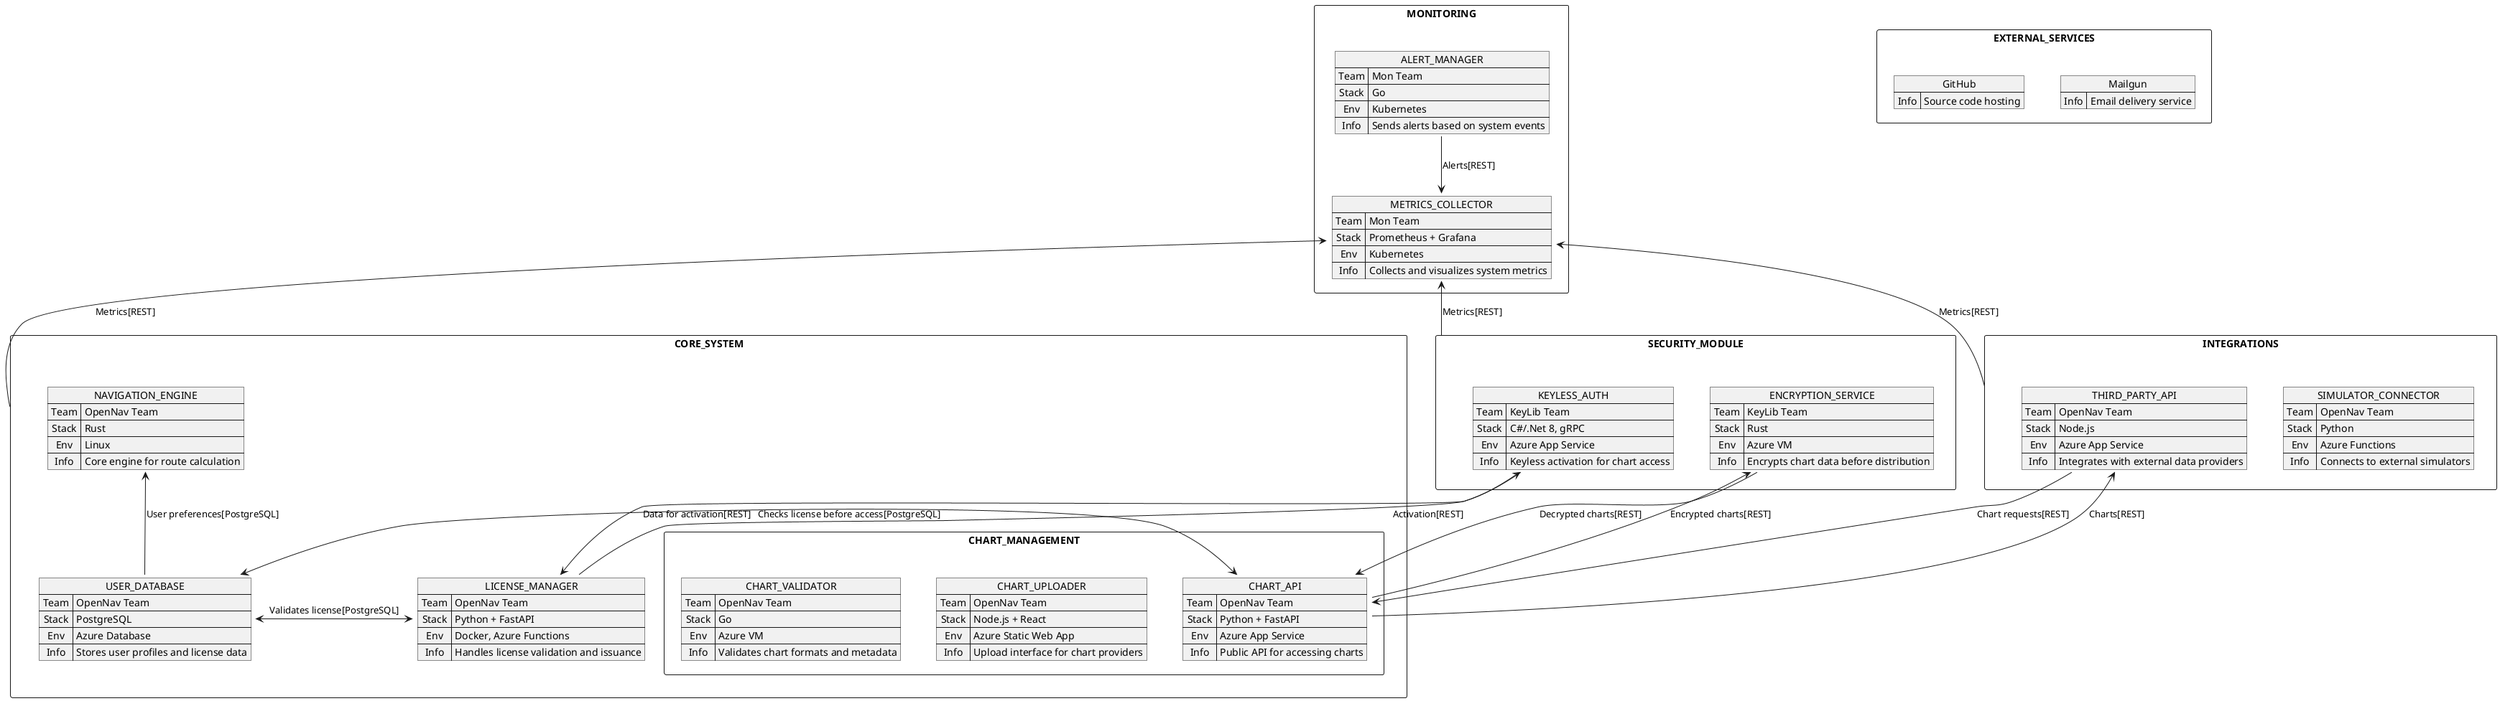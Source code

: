@startuml
rectangle EXTERNAL_SERVICES {
  map Mailgun {
    Info => Email delivery service
  }
  map GitHub {
    Info => Source code hosting
  }
}

rectangle CORE_SYSTEM {
  map NAVIGATION_ENGINE {
    Team => OpenNav Team
    Stack => Rust
    Env => Linux
    Info => Core engine for route calculation
  }

  map LICENSE_MANAGER {
    Team => OpenNav Team
    Stack => Python + FastAPI
    Env => Docker, Azure Functions
    Info => Handles license validation and issuance
  }

  map USER_DATABASE {
    Team => OpenNav Team
    Stack => PostgreSQL
    Env => Azure Database
    Info => Stores user profiles and license data
  }

  rectangle CHART_MANAGEMENT {
    map CHART_UPLOADER {
      Team => OpenNav Team
      Stack => Node.js + React
      Env => Azure Static Web App
      Info => Upload interface for chart providers
    }

    map CHART_VALIDATOR {
      Team => OpenNav Team
      Stack => Go
      Env => Azure VM
      Info => Validates chart formats and metadata
    }

    map CHART_API {
      Team => OpenNav Team
      Stack => Python + FastAPI
      Env => Azure App Service
      Info => Public API for accessing charts
    }
  }
}

rectangle SECURITY_MODULE {
  map KEYLESS_AUTH {
    Team => KeyLib Team
    Stack => C#/.Net 8, gRPC
    Env => Azure App Service
    Info => Keyless activation for chart access
  }

  map ENCRYPTION_SERVICE {
    Team => KeyLib Team
    Stack => Rust
    Env => Azure VM
    Info => Encrypts chart data before distribution
  }
}

rectangle INTEGRATIONS {
  map SIMULATOR_CONNECTOR {
    Team => OpenNav Team
    Stack => Python
    Env => Azure Functions
    Info => Connects to external simulators
  }

  map THIRD_PARTY_API {
    Team => OpenNav Team
    Stack => Node.js
    Env => Azure App Service
    Info => Integrates with external data providers
  }
}

rectangle MONITORING {
  map METRICS_COLLECTOR {
    Team => Mon Team
    Stack => Prometheus + Grafana
    Env => Kubernetes
    Info => Collects and visualizes system metrics
  }

  map ALERT_MANAGER {
    Team => Mon Team
    Stack => Go
    Env => Kubernetes
    Info => Sends alerts based on system events
  }
}

' Connections
NAVIGATION_ENGINE <-- USER_DATABASE : User preferences[PostgreSQL]
LICENSE_MANAGER <-> USER_DATABASE : Validates license[PostgreSQL]
CHART_API <-> USER_DATABASE : Checks license before access[PostgreSQL]
CHART_API --> ENCRYPTION_SERVICE : Encrypted charts[REST]
CHART_API <-- ENCRYPTION_SERVICE : Decrypted charts[REST]
KEYLESS_AUTH --> LICENSE_MANAGER : Data for activation[REST]
KEYLESS_AUTH <-- LICENSE_MANAGER : Activation[REST]
THIRD_PARTY_API --> CHART_API : Chart requests[REST]
THIRD_PARTY_API <-- CHART_API : Charts[REST]
METRICS_COLLECTOR <-- INTEGRATIONS : Metrics[REST]
METRICS_COLLECTOR <-- SECURITY_MODULE : Metrics[REST]
METRICS_COLLECTOR <-- CORE_SYSTEM : Metrics[REST]
ALERT_MANAGER --> METRICS_COLLECTOR : Alerts[REST]
@enduml
